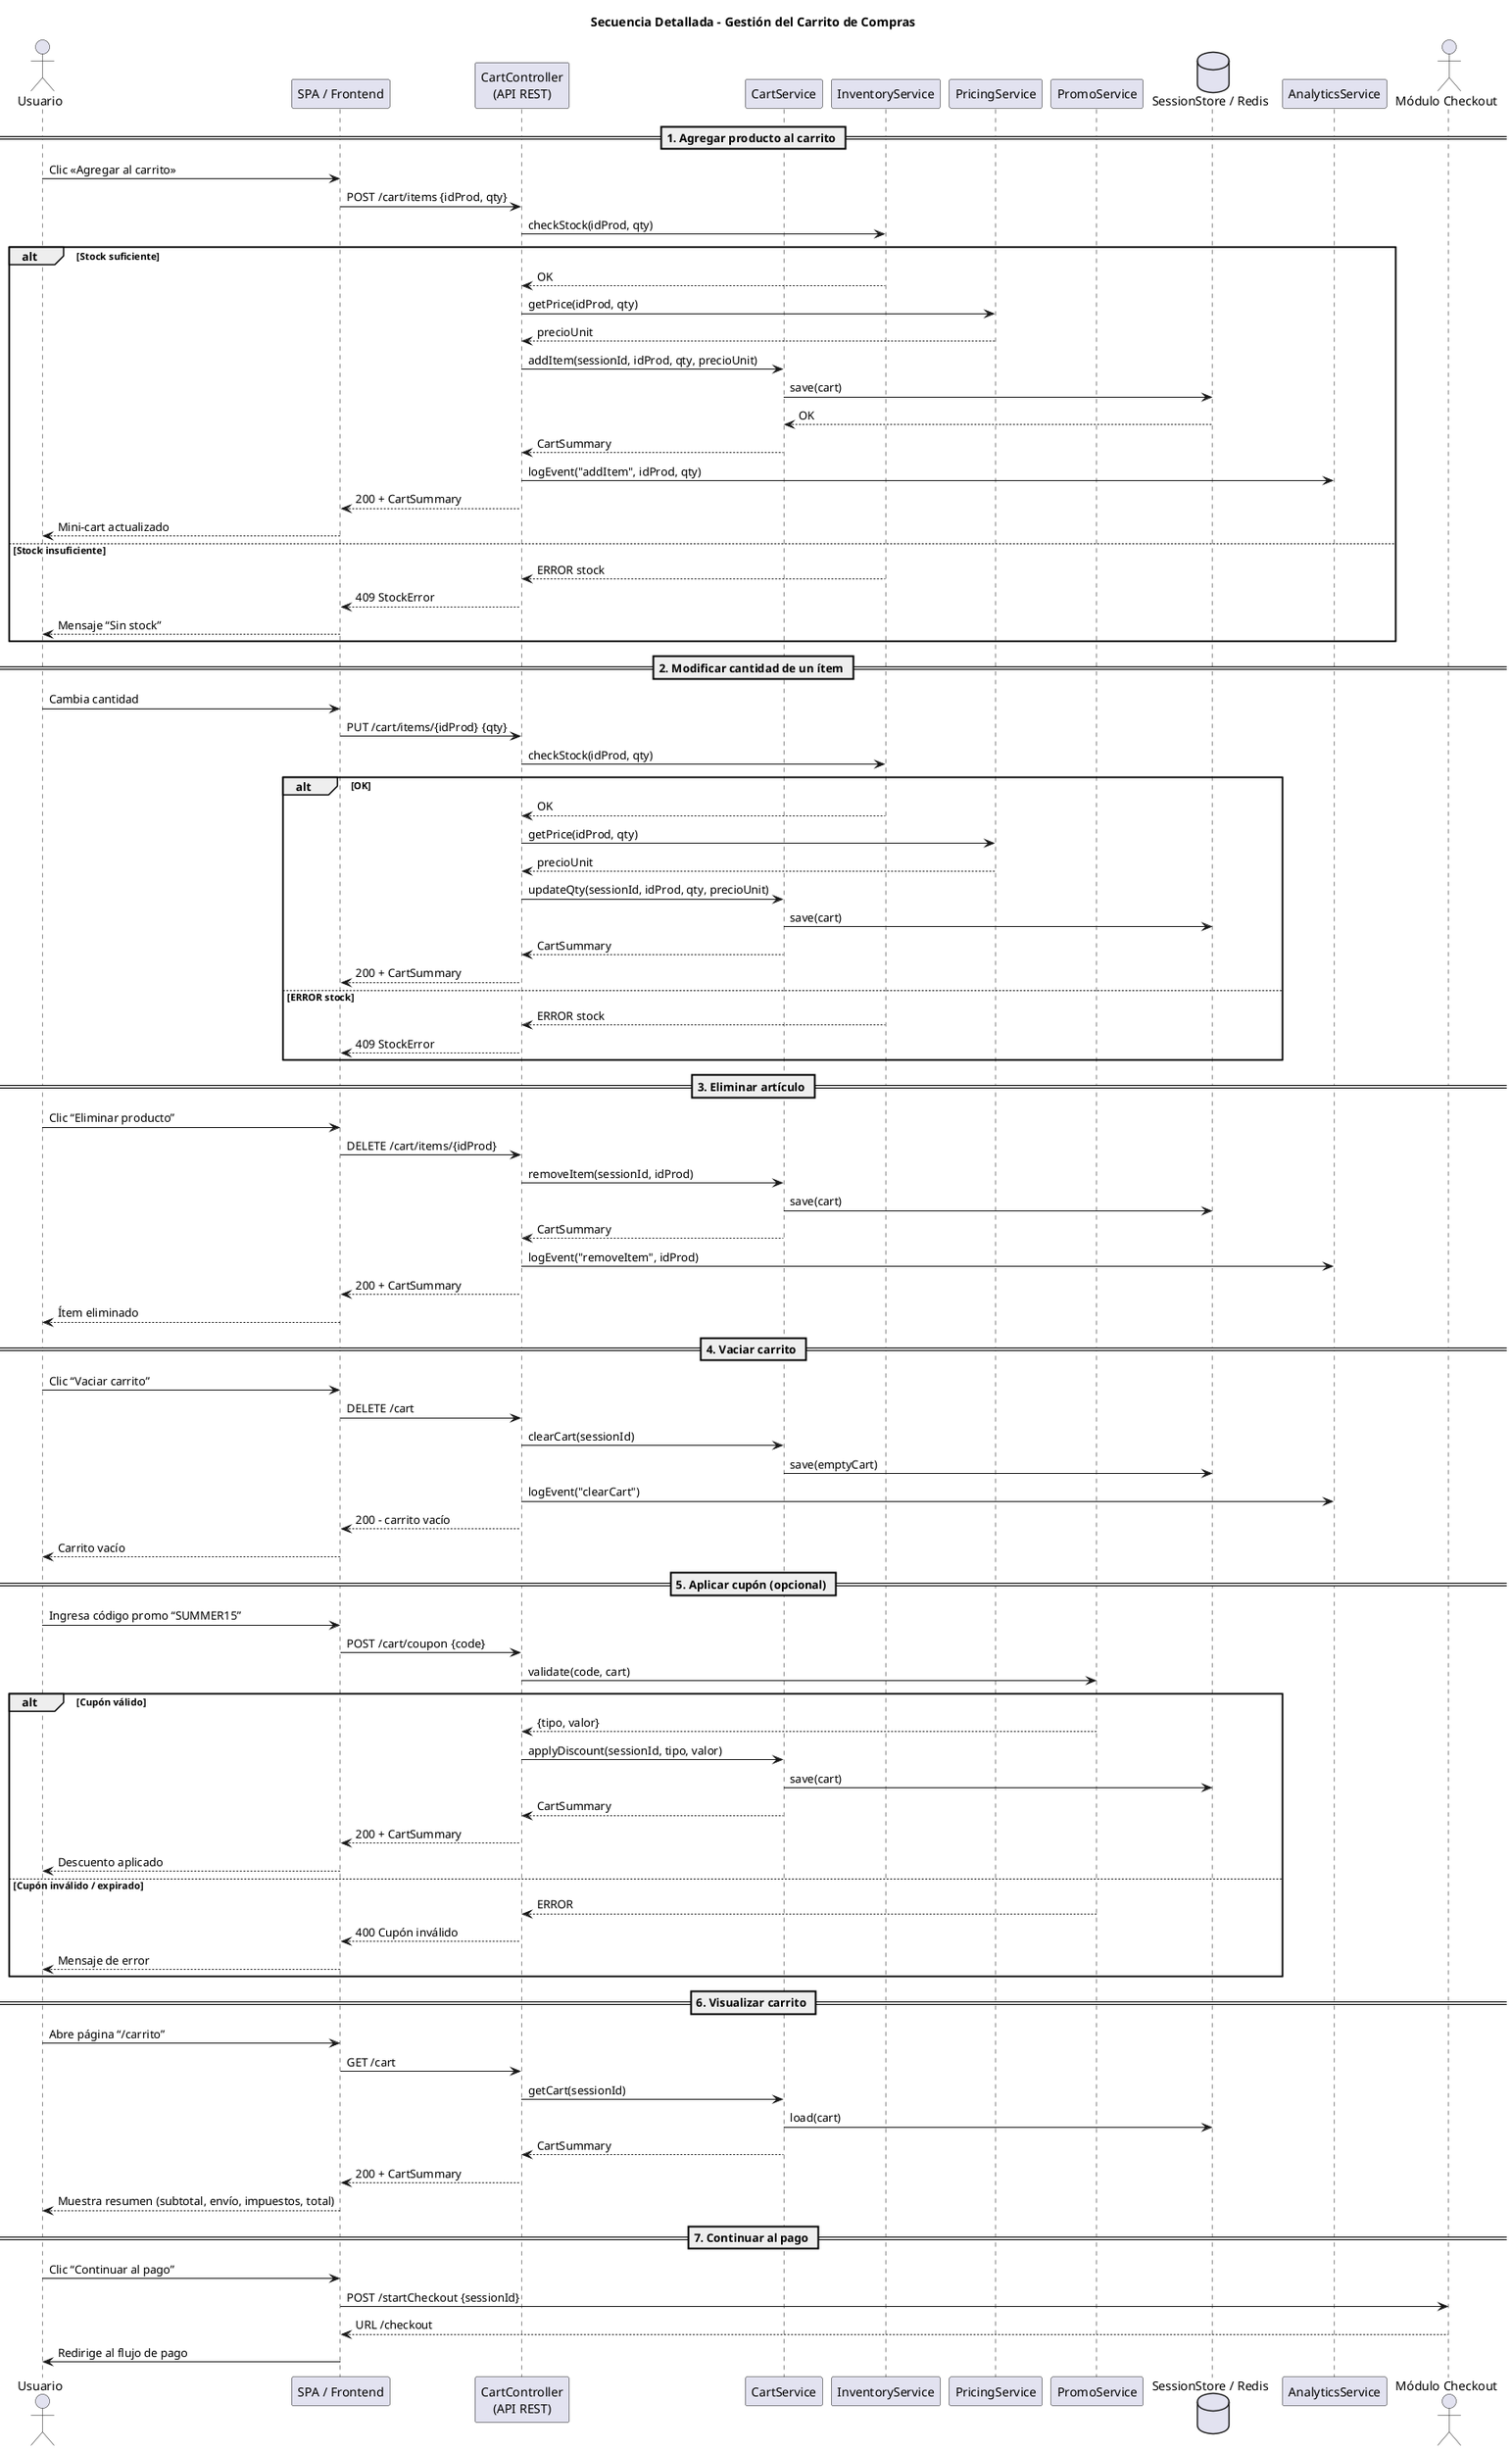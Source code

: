 @startuml
title Secuencia Detallada – Gestión del Carrito de Compras

actor Usuario
participant "SPA / Frontend"            as UI
participant "CartController\n(API REST)" as API
participant "CartService"               as CART
participant "InventoryService"          as INV
participant "PricingService"            as PRICE
participant "PromoService"              as PROMO
database   "SessionStore / Redis"       as SESS
participant "AnalyticsService"          as AN
actor      "Módulo Checkout"            as CHECK

== 1. Agregar producto al carrito ==
Usuario  -> UI     : Clic «Agregar al carrito»
UI       -> API    : POST /cart/items {idProd, qty}
API      -> INV    : checkStock(idProd, qty)
alt Stock suficiente
  INV   --> API    : OK
  API   -> PRICE   : getPrice(idProd, qty)
  PRICE --> API    : precioUnit
  API   -> CART    : addItem(sessionId, idProd, qty, precioUnit)
  CART  -> SESS    : save(cart)
  SESS  --> CART   : OK
  CART  --> API    : CartSummary
  API   -> AN      : logEvent("addItem", idProd, qty)
  API   --> UI     : 200 + CartSummary
  UI    --> Usuario: Mini-cart actualizado
else Stock insuficiente
  INV   --> API    : ERROR stock
  API   --> UI     : 409 StockError
  UI    --> Usuario: Mensaje “Sin stock”
end

== 2. Modificar cantidad de un ítem ==
Usuario  -> UI     : Cambia cantidad
UI       -> API    : PUT /cart/items/{idProd} {qty}
API      -> INV    : checkStock(idProd, qty)
alt OK
  INV  --> API     : OK
  API  -> PRICE    : getPrice(idProd, qty)
  PRICE --> API    : precioUnit
  API  -> CART     : updateQty(sessionId, idProd, qty, precioUnit)
  CART -> SESS     : save(cart)
  CART --> API     : CartSummary
  API  --> UI      : 200 + CartSummary
else ERROR stock
  INV  --> API     : ERROR stock
  API  --> UI      : 409 StockError
end

== 3. Eliminar artículo ==
Usuario  -> UI     : Clic “Eliminar producto”
UI       -> API    : DELETE /cart/items/{idProd}
API      -> CART   : removeItem(sessionId, idProd)
CART     -> SESS   : save(cart)
CART     --> API   : CartSummary
API      -> AN     : logEvent("removeItem", idProd)
API      --> UI    : 200 + CartSummary
UI       --> Usuario: Ítem eliminado

== 4. Vaciar carrito ==
Usuario  -> UI     : Clic “Vaciar carrito”
UI       -> API    : DELETE /cart
API      -> CART   : clearCart(sessionId)
CART     -> SESS   : save(emptyCart)
API      -> AN     : logEvent("clearCart")
API      --> UI    : 200 - carrito vacío
UI       --> Usuario: Carrito vacío

== 5. Aplicar cupón (opcional) ==
Usuario  -> UI     : Ingresa código promo “SUMMER15”
UI       -> API    : POST /cart/coupon {code}
API      -> PROMO  : validate(code, cart)
alt Cupón válido
  PROMO --> API    : {tipo, valor}
  API   -> CART    : applyDiscount(sessionId, tipo, valor)
  CART  -> SESS    : save(cart)
  CART  --> API    : CartSummary
  API   --> UI     : 200 + CartSummary
  UI    --> Usuario: Descuento aplicado
else Cupón inválido / expirado
  PROMO --> API    : ERROR
  API   --> UI     : 400 Cupón inválido
  UI    --> Usuario: Mensaje de error
end

== 6. Visualizar carrito ==
Usuario  -> UI     : Abre página “/carrito”
UI       -> API    : GET /cart
API      -> CART   : getCart(sessionId)
CART     -> SESS   : load(cart)
CART     --> API   : CartSummary
API      --> UI    : 200 + CartSummary
UI       --> Usuario: Muestra resumen (subtotal, envío, impuestos, total)

== 7. Continuar al pago ==
Usuario  -> UI     : Clic “Continuar al pago”
UI       -> CHECK  : POST /startCheckout {sessionId}
CHECK    --> UI    : URL /checkout
UI       -> Usuario: Redirige al flujo de pago

@enduml